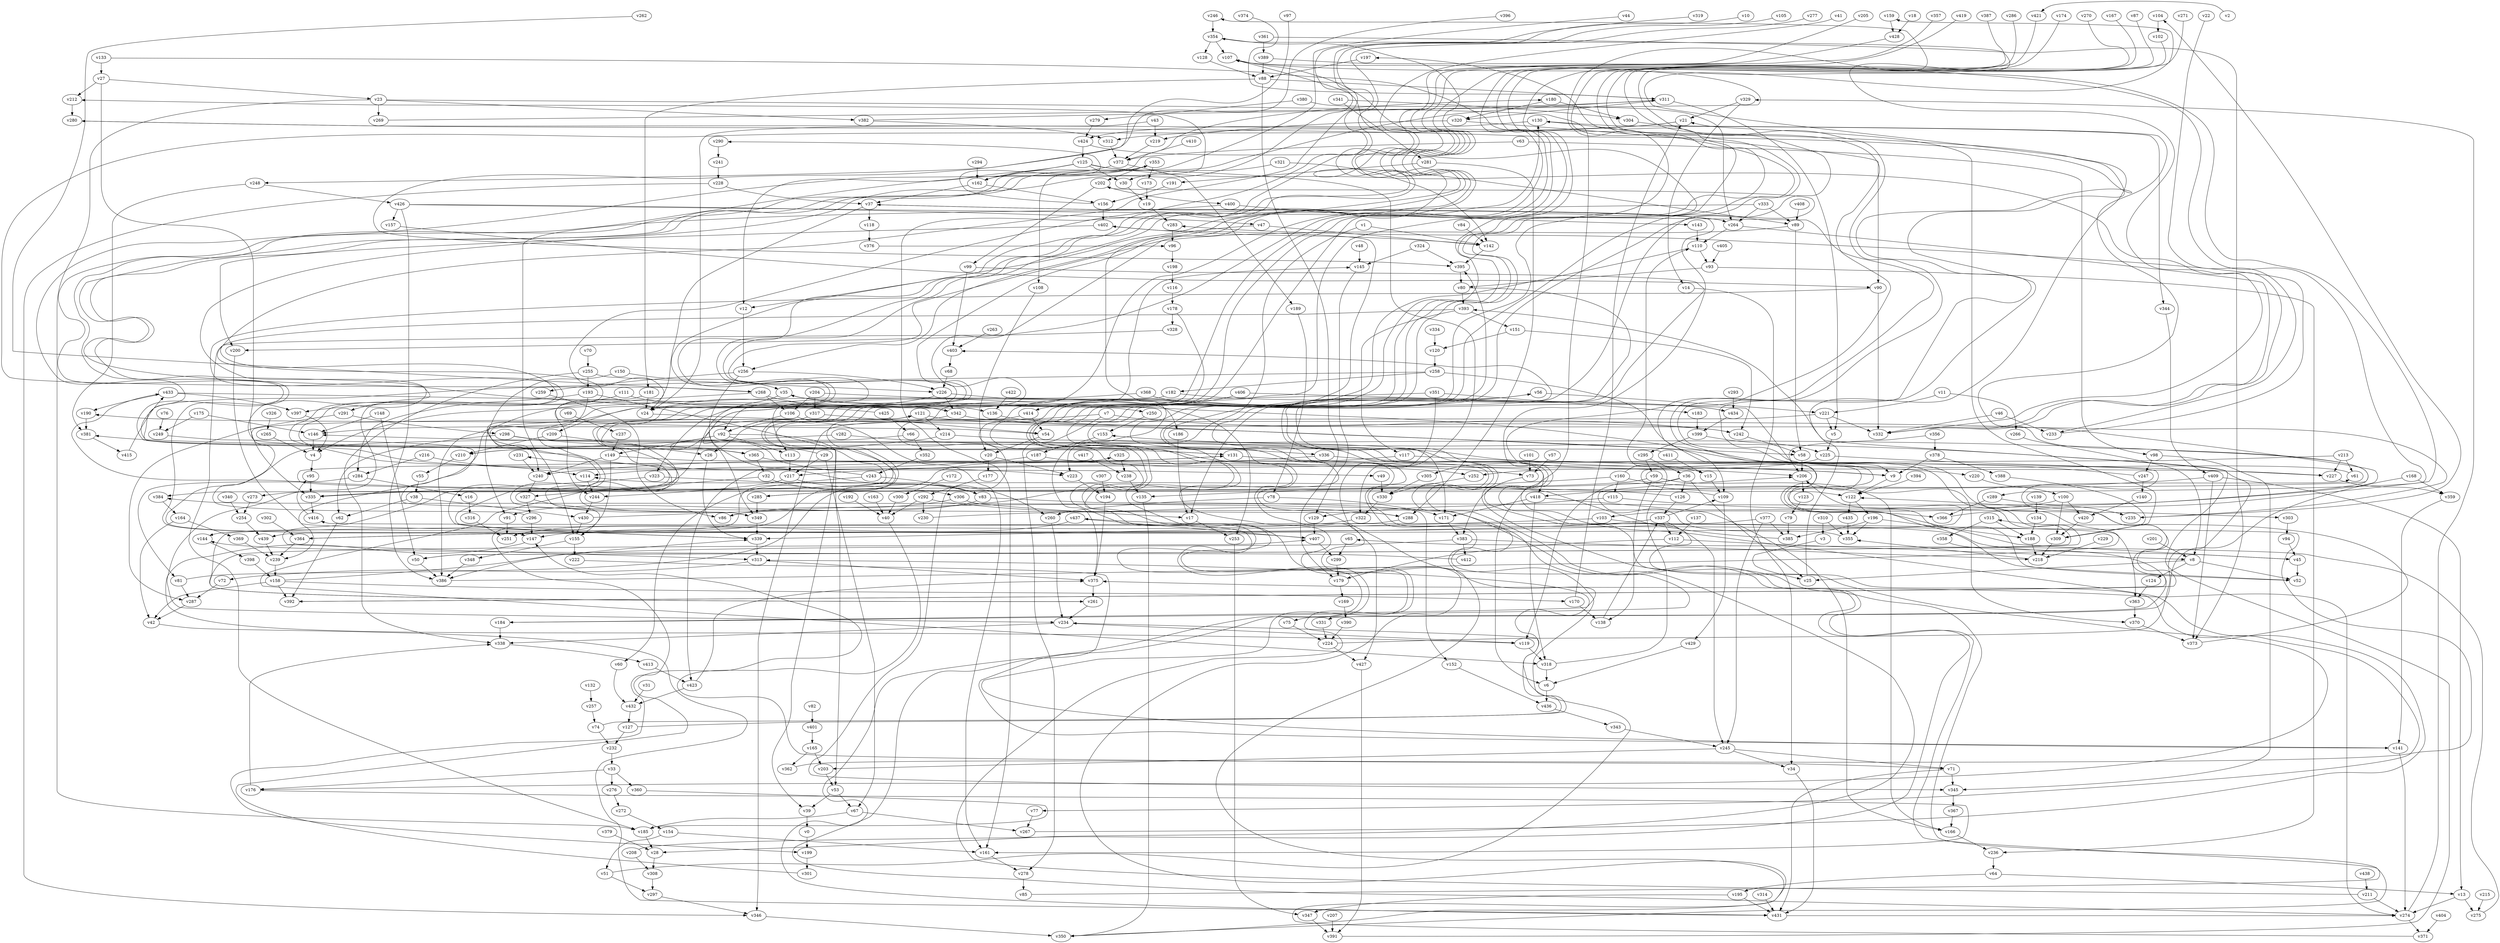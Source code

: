 // Benchmark game 654 - 440 vertices
// time_bound: 16
// targets: v58
digraph G {
    v0 [name="v0", player=0];
    v1 [name="v1", player=0];
    v2 [name="v2", player=0];
    v3 [name="v3", player=0];
    v4 [name="v4", player=1];
    v5 [name="v5", player=0];
    v6 [name="v6", player=0];
    v7 [name="v7", player=1];
    v8 [name="v8", player=1];
    v9 [name="v9", player=1];
    v10 [name="v10", player=0];
    v11 [name="v11", player=0];
    v12 [name="v12", player=1];
    v13 [name="v13", player=1];
    v14 [name="v14", player=0];
    v15 [name="v15", player=0];
    v16 [name="v16", player=0];
    v17 [name="v17", player=1];
    v18 [name="v18", player=1];
    v19 [name="v19", player=1];
    v20 [name="v20", player=1];
    v21 [name="v21", player=0];
    v22 [name="v22", player=0];
    v23 [name="v23", player=0];
    v24 [name="v24", player=0];
    v25 [name="v25", player=1];
    v26 [name="v26", player=1];
    v27 [name="v27", player=0];
    v28 [name="v28", player=1];
    v29 [name="v29", player=0];
    v30 [name="v30", player=1];
    v31 [name="v31", player=1];
    v32 [name="v32", player=0];
    v33 [name="v33", player=1];
    v34 [name="v34", player=0];
    v35 [name="v35", player=0];
    v36 [name="v36", player=1];
    v37 [name="v37", player=1];
    v38 [name="v38", player=0];
    v39 [name="v39", player=1];
    v40 [name="v40", player=1];
    v41 [name="v41", player=1];
    v42 [name="v42", player=1];
    v43 [name="v43", player=0];
    v44 [name="v44", player=0];
    v45 [name="v45", player=0];
    v46 [name="v46", player=0];
    v47 [name="v47", player=0];
    v48 [name="v48", player=0];
    v49 [name="v49", player=1];
    v50 [name="v50", player=0];
    v51 [name="v51", player=1];
    v52 [name="v52", player=1];
    v53 [name="v53", player=1];
    v54 [name="v54", player=1];
    v55 [name="v55", player=1];
    v56 [name="v56", player=1];
    v57 [name="v57", player=0];
    v58 [name="v58", player=0, target=1];
    v59 [name="v59", player=0];
    v60 [name="v60", player=0];
    v61 [name="v61", player=0];
    v62 [name="v62", player=1];
    v63 [name="v63", player=1];
    v64 [name="v64", player=0];
    v65 [name="v65", player=0];
    v66 [name="v66", player=0];
    v67 [name="v67", player=0];
    v68 [name="v68", player=0];
    v69 [name="v69", player=0];
    v70 [name="v70", player=0];
    v71 [name="v71", player=1];
    v72 [name="v72", player=1];
    v73 [name="v73", player=1];
    v74 [name="v74", player=0];
    v75 [name="v75", player=1];
    v76 [name="v76", player=1];
    v77 [name="v77", player=1];
    v78 [name="v78", player=0];
    v79 [name="v79", player=0];
    v80 [name="v80", player=0];
    v81 [name="v81", player=1];
    v82 [name="v82", player=0];
    v83 [name="v83", player=0];
    v84 [name="v84", player=0];
    v85 [name="v85", player=1];
    v86 [name="v86", player=0];
    v87 [name="v87", player=1];
    v88 [name="v88", player=0];
    v89 [name="v89", player=0];
    v90 [name="v90", player=0];
    v91 [name="v91", player=0];
    v92 [name="v92", player=1];
    v93 [name="v93", player=1];
    v94 [name="v94", player=1];
    v95 [name="v95", player=1];
    v96 [name="v96", player=1];
    v97 [name="v97", player=0];
    v98 [name="v98", player=1];
    v99 [name="v99", player=1];
    v100 [name="v100", player=1];
    v101 [name="v101", player=1];
    v102 [name="v102", player=1];
    v103 [name="v103", player=1];
    v104 [name="v104", player=1];
    v105 [name="v105", player=0];
    v106 [name="v106", player=0];
    v107 [name="v107", player=0];
    v108 [name="v108", player=1];
    v109 [name="v109", player=1];
    v110 [name="v110", player=0];
    v111 [name="v111", player=0];
    v112 [name="v112", player=1];
    v113 [name="v113", player=0];
    v114 [name="v114", player=0];
    v115 [name="v115", player=0];
    v116 [name="v116", player=0];
    v117 [name="v117", player=1];
    v118 [name="v118", player=1];
    v119 [name="v119", player=1];
    v120 [name="v120", player=0];
    v121 [name="v121", player=1];
    v122 [name="v122", player=0];
    v123 [name="v123", player=0];
    v124 [name="v124", player=0];
    v125 [name="v125", player=0];
    v126 [name="v126", player=1];
    v127 [name="v127", player=0];
    v128 [name="v128", player=1];
    v129 [name="v129", player=0];
    v130 [name="v130", player=0];
    v131 [name="v131", player=1];
    v132 [name="v132", player=0];
    v133 [name="v133", player=1];
    v134 [name="v134", player=1];
    v135 [name="v135", player=1];
    v136 [name="v136", player=1];
    v137 [name="v137", player=0];
    v138 [name="v138", player=1];
    v139 [name="v139", player=0];
    v140 [name="v140", player=1];
    v141 [name="v141", player=1];
    v142 [name="v142", player=1];
    v143 [name="v143", player=0];
    v144 [name="v144", player=0];
    v145 [name="v145", player=0];
    v146 [name="v146", player=0];
    v147 [name="v147", player=0];
    v148 [name="v148", player=1];
    v149 [name="v149", player=0];
    v150 [name="v150", player=1];
    v151 [name="v151", player=0];
    v152 [name="v152", player=1];
    v153 [name="v153", player=1];
    v154 [name="v154", player=1];
    v155 [name="v155", player=1];
    v156 [name="v156", player=0];
    v157 [name="v157", player=0];
    v158 [name="v158", player=0];
    v159 [name="v159", player=0];
    v160 [name="v160", player=0];
    v161 [name="v161", player=1];
    v162 [name="v162", player=0];
    v163 [name="v163", player=1];
    v164 [name="v164", player=1];
    v165 [name="v165", player=0];
    v166 [name="v166", player=0];
    v167 [name="v167", player=1];
    v168 [name="v168", player=0];
    v169 [name="v169", player=0];
    v170 [name="v170", player=1];
    v171 [name="v171", player=1];
    v172 [name="v172", player=0];
    v173 [name="v173", player=1];
    v174 [name="v174", player=1];
    v175 [name="v175", player=0];
    v176 [name="v176", player=0];
    v177 [name="v177", player=1];
    v178 [name="v178", player=1];
    v179 [name="v179", player=0];
    v180 [name="v180", player=1];
    v181 [name="v181", player=1];
    v182 [name="v182", player=1];
    v183 [name="v183", player=0];
    v184 [name="v184", player=0];
    v185 [name="v185", player=0];
    v186 [name="v186", player=0];
    v187 [name="v187", player=1];
    v188 [name="v188", player=0];
    v189 [name="v189", player=0];
    v190 [name="v190", player=0];
    v191 [name="v191", player=1];
    v192 [name="v192", player=1];
    v193 [name="v193", player=1];
    v194 [name="v194", player=1];
    v195 [name="v195", player=0];
    v196 [name="v196", player=0];
    v197 [name="v197", player=0];
    v198 [name="v198", player=0];
    v199 [name="v199", player=1];
    v200 [name="v200", player=0];
    v201 [name="v201", player=0];
    v202 [name="v202", player=0];
    v203 [name="v203", player=1];
    v204 [name="v204", player=0];
    v205 [name="v205", player=1];
    v206 [name="v206", player=1];
    v207 [name="v207", player=1];
    v208 [name="v208", player=1];
    v209 [name="v209", player=1];
    v210 [name="v210", player=1];
    v211 [name="v211", player=0];
    v212 [name="v212", player=1];
    v213 [name="v213", player=1];
    v214 [name="v214", player=0];
    v215 [name="v215", player=1];
    v216 [name="v216", player=0];
    v217 [name="v217", player=1];
    v218 [name="v218", player=0];
    v219 [name="v219", player=0];
    v220 [name="v220", player=0];
    v221 [name="v221", player=1];
    v222 [name="v222", player=1];
    v223 [name="v223", player=1];
    v224 [name="v224", player=1];
    v225 [name="v225", player=0];
    v226 [name="v226", player=1];
    v227 [name="v227", player=0];
    v228 [name="v228", player=1];
    v229 [name="v229", player=1];
    v230 [name="v230", player=0];
    v231 [name="v231", player=0];
    v232 [name="v232", player=0];
    v233 [name="v233", player=0];
    v234 [name="v234", player=1];
    v235 [name="v235", player=0];
    v236 [name="v236", player=1];
    v237 [name="v237", player=1];
    v238 [name="v238", player=1];
    v239 [name="v239", player=0];
    v240 [name="v240", player=0];
    v241 [name="v241", player=1];
    v242 [name="v242", player=0];
    v243 [name="v243", player=0];
    v244 [name="v244", player=1];
    v245 [name="v245", player=0];
    v246 [name="v246", player=1];
    v247 [name="v247", player=1];
    v248 [name="v248", player=1];
    v249 [name="v249", player=0];
    v250 [name="v250", player=0];
    v251 [name="v251", player=0];
    v252 [name="v252", player=1];
    v253 [name="v253", player=0];
    v254 [name="v254", player=1];
    v255 [name="v255", player=1];
    v256 [name="v256", player=0];
    v257 [name="v257", player=0];
    v258 [name="v258", player=1];
    v259 [name="v259", player=0];
    v260 [name="v260", player=0];
    v261 [name="v261", player=1];
    v262 [name="v262", player=1];
    v263 [name="v263", player=1];
    v264 [name="v264", player=0];
    v265 [name="v265", player=1];
    v266 [name="v266", player=0];
    v267 [name="v267", player=1];
    v268 [name="v268", player=1];
    v269 [name="v269", player=1];
    v270 [name="v270", player=1];
    v271 [name="v271", player=0];
    v272 [name="v272", player=1];
    v273 [name="v273", player=0];
    v274 [name="v274", player=1];
    v275 [name="v275", player=0];
    v276 [name="v276", player=0];
    v277 [name="v277", player=0];
    v278 [name="v278", player=0];
    v279 [name="v279", player=1];
    v280 [name="v280", player=0];
    v281 [name="v281", player=0];
    v282 [name="v282", player=0];
    v283 [name="v283", player=1];
    v284 [name="v284", player=1];
    v285 [name="v285", player=1];
    v286 [name="v286", player=0];
    v287 [name="v287", player=1];
    v288 [name="v288", player=0];
    v289 [name="v289", player=0];
    v290 [name="v290", player=1];
    v291 [name="v291", player=1];
    v292 [name="v292", player=1];
    v293 [name="v293", player=0];
    v294 [name="v294", player=0];
    v295 [name="v295", player=1];
    v296 [name="v296", player=0];
    v297 [name="v297", player=1];
    v298 [name="v298", player=0];
    v299 [name="v299", player=0];
    v300 [name="v300", player=1];
    v301 [name="v301", player=1];
    v302 [name="v302", player=1];
    v303 [name="v303", player=1];
    v304 [name="v304", player=1];
    v305 [name="v305", player=1];
    v306 [name="v306", player=1];
    v307 [name="v307", player=1];
    v308 [name="v308", player=0];
    v309 [name="v309", player=1];
    v310 [name="v310", player=0];
    v311 [name="v311", player=1];
    v312 [name="v312", player=0];
    v313 [name="v313", player=0];
    v314 [name="v314", player=1];
    v315 [name="v315", player=0];
    v316 [name="v316", player=0];
    v317 [name="v317", player=1];
    v318 [name="v318", player=1];
    v319 [name="v319", player=0];
    v320 [name="v320", player=1];
    v321 [name="v321", player=1];
    v322 [name="v322", player=0];
    v323 [name="v323", player=0];
    v324 [name="v324", player=0];
    v325 [name="v325", player=1];
    v326 [name="v326", player=1];
    v327 [name="v327", player=0];
    v328 [name="v328", player=1];
    v329 [name="v329", player=1];
    v330 [name="v330", player=1];
    v331 [name="v331", player=0];
    v332 [name="v332", player=0];
    v333 [name="v333", player=1];
    v334 [name="v334", player=0];
    v335 [name="v335", player=1];
    v336 [name="v336", player=1];
    v337 [name="v337", player=0];
    v338 [name="v338", player=1];
    v339 [name="v339", player=1];
    v340 [name="v340", player=1];
    v341 [name="v341", player=0];
    v342 [name="v342", player=0];
    v343 [name="v343", player=1];
    v344 [name="v344", player=0];
    v345 [name="v345", player=0];
    v346 [name="v346", player=0];
    v347 [name="v347", player=0];
    v348 [name="v348", player=1];
    v349 [name="v349", player=0];
    v350 [name="v350", player=0];
    v351 [name="v351", player=1];
    v352 [name="v352", player=1];
    v353 [name="v353", player=0];
    v354 [name="v354", player=1];
    v355 [name="v355", player=1];
    v356 [name="v356", player=0];
    v357 [name="v357", player=1];
    v358 [name="v358", player=0];
    v359 [name="v359", player=1];
    v360 [name="v360", player=0];
    v361 [name="v361", player=0];
    v362 [name="v362", player=0];
    v363 [name="v363", player=1];
    v364 [name="v364", player=1];
    v365 [name="v365", player=1];
    v366 [name="v366", player=0];
    v367 [name="v367", player=1];
    v368 [name="v368", player=1];
    v369 [name="v369", player=0];
    v370 [name="v370", player=1];
    v371 [name="v371", player=1];
    v372 [name="v372", player=0];
    v373 [name="v373", player=1];
    v374 [name="v374", player=0];
    v375 [name="v375", player=1];
    v376 [name="v376", player=1];
    v377 [name="v377", player=0];
    v378 [name="v378", player=0];
    v379 [name="v379", player=0];
    v380 [name="v380", player=1];
    v381 [name="v381", player=0];
    v382 [name="v382", player=1];
    v383 [name="v383", player=0];
    v384 [name="v384", player=0];
    v385 [name="v385", player=1];
    v386 [name="v386", player=1];
    v387 [name="v387", player=0];
    v388 [name="v388", player=1];
    v389 [name="v389", player=0];
    v390 [name="v390", player=0];
    v391 [name="v391", player=1];
    v392 [name="v392", player=1];
    v393 [name="v393", player=0];
    v394 [name="v394", player=1];
    v395 [name="v395", player=1];
    v396 [name="v396", player=1];
    v397 [name="v397", player=1];
    v398 [name="v398", player=0];
    v399 [name="v399", player=0];
    v400 [name="v400", player=1];
    v401 [name="v401", player=0];
    v402 [name="v402", player=0];
    v403 [name="v403", player=0];
    v404 [name="v404", player=1];
    v405 [name="v405", player=1];
    v406 [name="v406", player=0];
    v407 [name="v407", player=1];
    v408 [name="v408", player=0];
    v409 [name="v409", player=0];
    v410 [name="v410", player=1];
    v411 [name="v411", player=1];
    v412 [name="v412", player=0];
    v413 [name="v413", player=1];
    v414 [name="v414", player=0];
    v415 [name="v415", player=0];
    v416 [name="v416", player=0];
    v417 [name="v417", player=1];
    v418 [name="v418", player=1];
    v419 [name="v419", player=1];
    v420 [name="v420", player=1];
    v421 [name="v421", player=1];
    v422 [name="v422", player=0];
    v423 [name="v423", player=1];
    v424 [name="v424", player=0];
    v425 [name="v425", player=0];
    v426 [name="v426", player=1];
    v427 [name="v427", player=1];
    v428 [name="v428", player=1];
    v429 [name="v429", player=1];
    v430 [name="v430", player=0];
    v431 [name="v431", player=1];
    v432 [name="v432", player=1];
    v433 [name="v433", player=0];
    v434 [name="v434", player=1];
    v435 [name="v435", player=0];
    v436 [name="v436", player=0];
    v437 [name="v437", player=1];
    v438 [name="v438", player=1];
    v439 [name="v439", player=1];

    v0 -> v199;
    v1 -> v223;
    v2 -> v421 [constraint="t < 13"];
    v3 -> v25 [constraint="t mod 2 == 0"];
    v4 -> v95;
    v5 -> v225;
    v6 -> v436;
    v7 -> v346;
    v8 -> v25;
    v9 -> v146 [constraint="t mod 2 == 0"];
    v10 -> v234 [constraint="t mod 3 == 2"];
    v11 -> v221;
    v12 -> v256;
    v13 -> v274;
    v14 -> v34;
    v15 -> v109;
    v16 -> v316;
    v17 -> v253;
    v18 -> v428;
    v19 -> v283;
    v20 -> v223;
    v21 -> v268 [constraint="t < 14"];
    v22 -> v233 [constraint="t < 6"];
    v23 -> v185;
    v24 -> v58 [constraint="t mod 5 == 3"];
    v25 -> v393;
    v26 -> v339;
    v27 -> v23;
    v28 -> v308;
    v29 -> v130 [constraint="t < 6"];
    v30 -> v19;
    v31 -> v432;
    v32 -> v327;
    v33 -> v276;
    v34 -> v431;
    v35 -> v342;
    v36 -> v126;
    v37 -> v24;
    v38 -> v430;
    v39 -> v0;
    v40 -> v71 [constraint="t >= 4"];
    v41 -> v339 [constraint="t >= 3"];
    v42 -> v431 [constraint="t >= 5"];
    v43 -> v24;
    v44 -> v147 [constraint="t mod 4 == 3"];
    v45 -> v437 [constraint="t < 9"];
    v46 -> v233;
    v47 -> v375;
    v48 -> v145;
    v49 -> v330;
    v50 -> v386;
    v51 -> v313 [constraint="t >= 2"];
    v52 -> v35 [constraint="t < 10"];
    v53 -> v67;
    v54 -> v20;
    v55 -> v38;
    v56 -> v17;
    v57 -> v73;
    v58 -> v206;
    v59 -> v138;
    v60 -> v432;
    v61 -> v159 [constraint="t < 5"];
    v62 -> v392;
    v63 -> v98;
    v64 -> v195;
    v65 -> v299;
    v66 -> v147 [constraint="t < 7"];
    v67 -> v267;
    v68 -> v226;
    v69 -> v237;
    v70 -> v255;
    v71 -> v345;
    v72 -> v287;
    v73 -> v383;
    v74 -> v234 [constraint="t >= 5"];
    v75 -> v224;
    v76 -> v249;
    v77 -> v267;
    v78 -> v171;
    v79 -> v385;
    v80 -> v176 [constraint="t mod 2 == 1"];
    v81 -> v325 [constraint="t >= 5"];
    v82 -> v401;
    v83 -> v121 [constraint="t >= 3"];
    v84 -> v142;
    v85 -> v202 [constraint="t < 9"];
    v86 -> v381 [constraint="t >= 3"];
    v87 -> v184 [constraint="t < 15"];
    v88 -> v179;
    v89 -> v349 [constraint="t >= 4"];
    v90 -> v252 [constraint="t >= 1"];
    v91 -> v251;
    v92 -> v149;
    v93 -> v80;
    v94 -> v45;
    v95 -> v335;
    v96 -> v198;
    v97 -> v395 [constraint="t < 9"];
    v98 -> v247;
    v99 -> v77 [constraint="t mod 3 == 1"];
    v100 -> v420;
    v101 -> v73;
    v102 -> v206 [constraint="t < 6"];
    v103 -> v363;
    v104 -> v102;
    v105 -> v54 [constraint="t mod 3 == 1"];
    v106 -> v161;
    v107 -> v209 [constraint="t < 11"];
    v108 -> v20;
    v109 -> v131 [constraint="t < 8"];
    v110 -> v274 [constraint="t < 12"];
    v111 -> v250;
    v112 -> v8;
    v113 -> v217;
    v114 -> v244;
    v115 -> v129;
    v116 -> v178;
    v117 -> v423;
    v118 -> v376;
    v119 -> v318;
    v120 -> v258;
    v121 -> v235 [constraint="t mod 4 == 2"];
    v122 -> v196;
    v123 -> v79;
    v124 -> v363;
    v125 -> v332 [constraint="t mod 2 == 0"];
    v126 -> v433 [constraint="t mod 3 == 1"];
    v127 -> v395 [constraint="t < 7"];
    v128 -> v88;
    v129 -> v407;
    v130 -> v424;
    v131 -> v353 [constraint="t < 5"];
    v132 -> v257;
    v133 -> v384 [constraint="t >= 4"];
    v134 -> v188;
    v135 -> v350;
    v136 -> v52 [constraint="t >= 3"];
    v137 -> v112;
    v138 -> v337;
    v139 -> v134;
    v140 -> v420;
    v141 -> v246 [constraint="t < 15"];
    v142 -> v395;
    v143 -> v110;
    v144 -> v398;
    v145 -> v129;
    v146 -> v4;
    v147 -> v119 [constraint="t mod 2 == 0"];
    v148 -> v50;
    v149 -> v418;
    v150 -> v35;
    v151 -> v242;
    v152 -> v436;
    v153 -> v187;
    v154 -> v51;
    v155 -> v222;
    v156 -> v290 [constraint="t < 13"];
    v157 -> v90 [constraint="t >= 3"];
    v158 -> v339 [constraint="t >= 5"];
    v159 -> v428;
    v160 -> v9 [constraint="t mod 2 == 1"];
    v161 -> v278;
    v162 -> v156 [constraint="t >= 2"];
    v163 -> v40;
    v164 -> v369;
    v165 -> v203;
    v166 -> v236;
    v167 -> v350 [constraint="t mod 3 == 0"];
    v168 -> v331 [constraint="t >= 2"];
    v169 -> v390;
    v170 -> v21;
    v171 -> v383;
    v172 -> v300;
    v173 -> v19;
    v174 -> v345 [constraint="t >= 2"];
    v175 -> v146;
    v176 -> v161 [constraint="t mod 3 == 0"];
    v177 -> v292;
    v178 -> v439 [constraint="t < 12"];
    v179 -> v169;
    v180 -> v320;
    v181 -> v244;
    v182 -> v113;
    v183 -> v399;
    v184 -> v56 [constraint="t < 12"];
    v185 -> v28;
    v186 -> v17;
    v187 -> v73;
    v188 -> v218;
    v189 -> v78;
    v190 -> v381;
    v191 -> v156;
    v192 -> v40;
    v193 -> v313 [constraint="t >= 1"];
    v194 -> v375;
    v195 -> v347;
    v196 -> v355;
    v197 -> v88;
    v198 -> v116;
    v199 -> v301;
    v200 -> v239;
    v201 -> v8;
    v202 -> v400;
    v203 -> v53;
    v204 -> v317;
    v205 -> v89 [constraint="t mod 3 == 0"];
    v206 -> v123;
    v207 -> v391;
    v208 -> v384 [constraint="t mod 3 == 1"];
    v209 -> v26;
    v210 -> v55;
    v211 -> v197 [constraint="t < 14"];
    v212 -> v280;
    v213 -> v122 [constraint="t mod 2 == 1"];
    v214 -> v210;
    v215 -> v275;
    v216 -> v114;
    v217 -> v83;
    v218 -> v355 [constraint="t < 13"];
    v219 -> v372;
    v220 -> v100;
    v221 -> v5;
    v222 -> v431 [constraint="t < 12"];
    v223 -> v194;
    v224 -> v153 [constraint="t < 5"];
    v225 -> v227;
    v226 -> v24;
    v227 -> v359;
    v228 -> v37;
    v229 -> v218;
    v230 -> v190 [constraint="t mod 5 == 0"];
    v231 -> v240;
    v232 -> v33;
    v233 -> v283 [constraint="t < 11"];
    v234 -> v119;
    v235 -> v104 [constraint="t >= 2"];
    v236 -> v64;
    v237 -> v149;
    v238 -> v135;
    v239 -> v158;
    v240 -> v327;
    v241 -> v228;
    v242 -> v58;
    v243 -> v145 [constraint="t >= 1"];
    v244 -> v430;
    v245 -> v203;
    v246 -> v354;
    v247 -> v305 [constraint="t >= 2"];
    v248 -> v426;
    v249 -> v288 [constraint="t mod 5 == 2"];
    v250 -> v153;
    v251 -> v206 [constraint="t mod 3 == 2"];
    v252 -> v330;
    v253 -> v347;
    v254 -> v439;
    v255 -> v226;
    v256 -> v226;
    v257 -> v74;
    v258 -> v131 [constraint="t mod 5 == 0"];
    v259 -> v86;
    v260 -> v234;
    v261 -> v407 [constraint="t < 14"];
    v262 -> v268 [constraint="t >= 2"];
    v263 -> v403;
    v264 -> v332 [constraint="t >= 5"];
    v265 -> v4;
    v266 -> v8;
    v267 -> v37 [constraint="t >= 3"];
    v268 -> v386;
    v269 -> v107 [constraint="t mod 4 == 1"];
    v270 -> v141 [constraint="t mod 5 == 4"];
    v271 -> v50 [constraint="t < 6"];
    v272 -> v154;
    v273 -> v254;
    v274 -> v375;
    v275 -> v65 [constraint="t mod 3 == 0"];
    v276 -> v272;
    v277 -> v223 [constraint="t mod 3 == 1"];
    v278 -> v85;
    v279 -> v424;
    v280 -> v50 [constraint="t < 11"];
    v281 -> v288;
    v282 -> v336;
    v283 -> v96;
    v284 -> v16;
    v285 -> v349;
    v286 -> v273 [constraint="t < 11"];
    v287 -> v42;
    v288 -> v261 [constraint="t >= 3"];
    v289 -> v366;
    v290 -> v241;
    v291 -> v298;
    v292 -> v288;
    v293 -> v434;
    v294 -> v162;
    v295 -> v59 [constraint="t >= 3"];
    v296 -> v121 [constraint="t mod 3 == 1"];
    v297 -> v346;
    v298 -> v28 [constraint="t < 15"];
    v299 -> v179;
    v300 -> v40;
    v301 -> v147 [constraint="t >= 5"];
    v302 -> v364;
    v303 -> v94;
    v304 -> v335 [constraint="t mod 2 == 1"];
    v305 -> v330;
    v306 -> v17;
    v307 -> v194;
    v308 -> v297;
    v309 -> v21;
    v310 -> v355;
    v311 -> v291 [constraint="t mod 2 == 0"];
    v312 -> v372;
    v313 -> v72;
    v314 -> v431;
    v315 -> v358;
    v316 -> v251;
    v317 -> v26;
    v318 -> v6;
    v319 -> v365 [constraint="t mod 2 == 1"];
    v320 -> v90;
    v321 -> v30;
    v322 -> v147 [constraint="t < 15"];
    v323 -> v260;
    v324 -> v145;
    v325 -> v238;
    v326 -> v265;
    v327 -> v199 [constraint="t mod 2 == 0"];
    v328 -> v49 [constraint="t < 12"];
    v329 -> v21;
    v330 -> v322;
    v331 -> v224;
    v332 -> v354 [constraint="t mod 4 == 3"];
    v333 -> v89;
    v334 -> v120;
    v335 -> v416;
    v336 -> v15;
    v337 -> v109 [constraint="t mod 2 == 1"];
    v338 -> v413;
    v339 -> v107 [constraint="t < 10"];
    v340 -> v254;
    v341 -> v281;
    v342 -> v146;
    v343 -> v245;
    v344 -> v409;
    v345 -> v367;
    v346 -> v350;
    v347 -> v391;
    v348 -> v386;
    v349 -> v231 [constraint="t mod 4 == 2"];
    v350 -> v403 [constraint="t >= 3"];
    v351 -> v427;
    v352 -> v243;
    v353 -> v108;
    v354 -> v318 [constraint="t >= 5"];
    v355 -> v206 [constraint="t >= 5"];
    v356 -> v303 [constraint="t mod 5 == 4"];
    v357 -> v256 [constraint="t < 7"];
    v358 -> v75 [constraint="t mod 5 == 4"];
    v359 -> v141;
    v360 -> v185 [constraint="t >= 5"];
    v361 -> v373;
    v362 -> v416 [constraint="t >= 3"];
    v363 -> v370;
    v364 -> v239;
    v365 -> v392 [constraint="t < 10"];
    v366 -> v107 [constraint="t < 7"];
    v367 -> v166;
    v368 -> v92;
    v369 -> v239;
    v370 -> v373;
    v371 -> v130 [constraint="t < 6"];
    v372 -> v162;
    v373 -> v315 [constraint="t mod 2 == 0"];
    v374 -> v311 [constraint="t < 7"];
    v375 -> v261;
    v376 -> v96 [constraint="t mod 2 == 0"];
    v377 -> v364 [constraint="t mod 2 == 1"];
    v378 -> v9;
    v379 -> v28;
    v380 -> v264;
    v381 -> v415;
    v382 -> v311 [constraint="t mod 4 == 2"];
    v383 -> v412;
    v384 -> v164;
    v385 -> v114 [constraint="t >= 1"];
    v386 -> v61 [constraint="t mod 5 == 4"];
    v387 -> v200 [constraint="t < 13"];
    v388 -> v309;
    v389 -> v289 [constraint="t mod 4 == 3"];
    v390 -> v224;
    v391 -> v280 [constraint="t >= 3"];
    v392 -> v122 [constraint="t mod 5 == 3"];
    v393 -> v117;
    v394 -> v122;
    v395 -> v80;
    v396 -> v248 [constraint="t mod 3 == 2"];
    v397 -> v4;
    v398 -> v158;
    v399 -> v295;
    v400 -> v155;
    v401 -> v165;
    v402 -> v142;
    v403 -> v68;
    v404 -> v371;
    v405 -> v93;
    v406 -> v206;
    v407 -> v299;
    v408 -> v89;
    v409 -> v418;
    v410 -> v372;
    v411 -> v180 [constraint="t >= 5"];
    v412 -> v144 [constraint="t < 11"];
    v413 -> v423;
    v414 -> v407 [constraint="t >= 5"];
    v415 -> v433;
    v416 -> v95;
    v417 -> v238;
    v418 -> v171;
    v419 -> v349 [constraint="t < 8"];
    v420 -> v309;
    v421 -> v144 [constraint="t mod 5 == 1"];
    v422 -> v136;
    v423 -> v375;
    v424 -> v227 [constraint="t < 7"];
    v425 -> v212 [constraint="t mod 4 == 3"];
    v426 -> v45 [constraint="t mod 2 == 1"];
    v427 -> v391;
    v428 -> v12 [constraint="t mod 4 == 1"];
    v429 -> v6;
    v430 -> v402 [constraint="t >= 1"];
    v431 -> v274 [constraint="t >= 1"];
    v432 -> v127;
    v433 -> v342;
    v434 -> v399;
    v435 -> v355;
    v436 -> v343;
    v437 -> v407;
    v438 -> v211;
    v439 -> v239;
    v182 -> v434;
    v274 -> v329;
    v268 -> v136;
    v284 -> v81;
    v90 -> v332;
    v365 -> v32;
    v256 -> v349;
    v64 -> v13;
    v354 -> v107;
    v247 -> v140;
    v414 -> v54;
    v258 -> v182;
    v221 -> v332;
    v318 -> v110;
    v377 -> v245;
    v36 -> v285;
    v33 -> v360;
    v351 -> v183;
    v425 -> v66;
    v196 -> v385;
    v317 -> v54;
    v74 -> v232;
    v51 -> v297;
    v245 -> v71;
    v353 -> v173;
    v162 -> v37;
    v170 -> v138;
    v88 -> v311;
    v380 -> v279;
    v23 -> v269;
    v243 -> v83;
    v221 -> v240;
    v27 -> v212;
    v187 -> v114;
    v426 -> v157;
    v418 -> v318;
    v258 -> v109;
    v106 -> v92;
    v402 -> v200;
    v11 -> v266;
    v149 -> v155;
    v36 -> v119;
    v20 -> v177;
    v213 -> v61;
    v333 -> v161;
    v204 -> v253;
    v333 -> v264;
    v78 -> v260;
    v399 -> v225;
    v372 -> v189;
    v418 -> v166;
    v67 -> v185;
    v224 -> v427;
    v243 -> v60;
    v131 -> v9;
    v430 -> v155;
    v378 -> v388;
    v393 -> v151;
    v261 -> v234;
    v37 -> v118;
    v1 -> v142;
    v46 -> v332;
    v339 -> v313;
    v92 -> v53;
    v245 -> v34;
    v83 -> v91;
    v180 -> v304;
    v204 -> v106;
    v125 -> v12;
    v92 -> v113;
    v80 -> v393;
    v327 -> v296;
    v281 -> v191;
    v292 -> v230;
    v9 -> v122;
    v150 -> v91;
    v309 -> v218;
    v409 -> v373;
    v264 -> v110;
    v196 -> v188;
    v165 -> v362;
    v160 -> v135;
    v158 -> v42;
    v35 -> v323;
    v133 -> v27;
    v100 -> v309;
    v29 -> v217;
    v406 -> v414;
    v296 -> v147;
    v158 -> v392;
    v103 -> v339;
    v217 -> v244;
    v337 -> v245;
    v393 -> v185;
    v336 -> v217;
    v83 -> v152;
    v27 -> v335;
    v160 -> v370;
    v248 -> v381;
    v324 -> v395;
    v400 -> v143;
    v315 -> v188;
    v193 -> v39;
    v255 -> v338;
    v88 -> v181;
    v356 -> v378;
    v151 -> v120;
    v21 -> v312;
    v306 -> v86;
    v323 -> v335;
    v320 -> v219;
    v311 -> v5;
    v282 -> v210;
    v195 -> v431;
    v291 -> v287;
    v155 -> v348;
    v98 -> v345;
    v216 -> v284;
    v226 -> v186;
    v193 -> v397;
    v121 -> v214;
    v298 -> v365;
    v81 -> v287;
    v184 -> v338;
    v23 -> v382;
    v426 -> v47;
    v202 -> v99;
    v268 -> v106;
    v47 -> v142;
    v43 -> v219;
    v311 -> v320;
    v32 -> v306;
    v295 -> v36;
    v7 -> v278;
    v154 -> v161;
    v127 -> v232;
    v63 -> v372;
    v130 -> v344;
    v111 -> v284;
    v351 -> v4;
    v141 -> v274;
    v71 -> v431;
    v23 -> v6;
    v122 -> v435;
    v329 -> v14;
    v131 -> v240;
    v377 -> v385;
    v66 -> v352;
    v37 -> v264;
    v168 -> v359;
    v53 -> v39;
    v292 -> v40;
    v38 -> v62;
    v437 -> v251;
    v160 -> v115;
    v234 -> v338;
    v109 -> v429;
    v149 -> v240;
    v354 -> v128;
    v8 -> v52;
    v383 -> v218;
    v181 -> v24;
    v59 -> v285;
    v126 -> v337;
    v125 -> v162;
    v175 -> v249;
    v45 -> v52;
    v213 -> v227;
    v226 -> v342;
    v36 -> v25;
    v433 -> v190;
    v225 -> v252;
    v208 -> v308;
    v424 -> v125;
    v93 -> v236;
    v209 -> v210;
    v337 -> v112;
    v59 -> v166;
    v289 -> v235;
    v29 -> v67;
    v13 -> v275;
    v255 -> v193;
    v33 -> v176;
    v164 -> v42;
    v426 -> v386;
    v228 -> v346;
    v383 -> v386;
    v423 -> v432;
    v158 -> v170;
    v411 -> v15;
    v349 -> v339;
    v89 -> v58;
    v148 -> v146;
    v176 -> v338;
    v125 -> v322;
    v433 -> v397;
    v313 -> v375;
    v56 -> v221;
    v211 -> v274;
    v361 -> v389;
    v382 -> v312;
    v110 -> v93;
    v368 -> v434;
    v156 -> v402;
    v214 -> v171;
    v310 -> v3;
    v117 -> v220;
    v125 -> v30;
    v99 -> v403;
    v115 -> v366;
    v178 -> v328;
    v298 -> v62;
    v100 -> v103;
    v8 -> v124;
    v321 -> v142;
    v353 -> v202;
    v274 -> v371;
    v7 -> v242;
    v256 -> v259;
    v337 -> v364;
    v112 -> v179;
    v341 -> v304;
    v409 -> v13;
    v389 -> v88;
    v342 -> v242;
}
